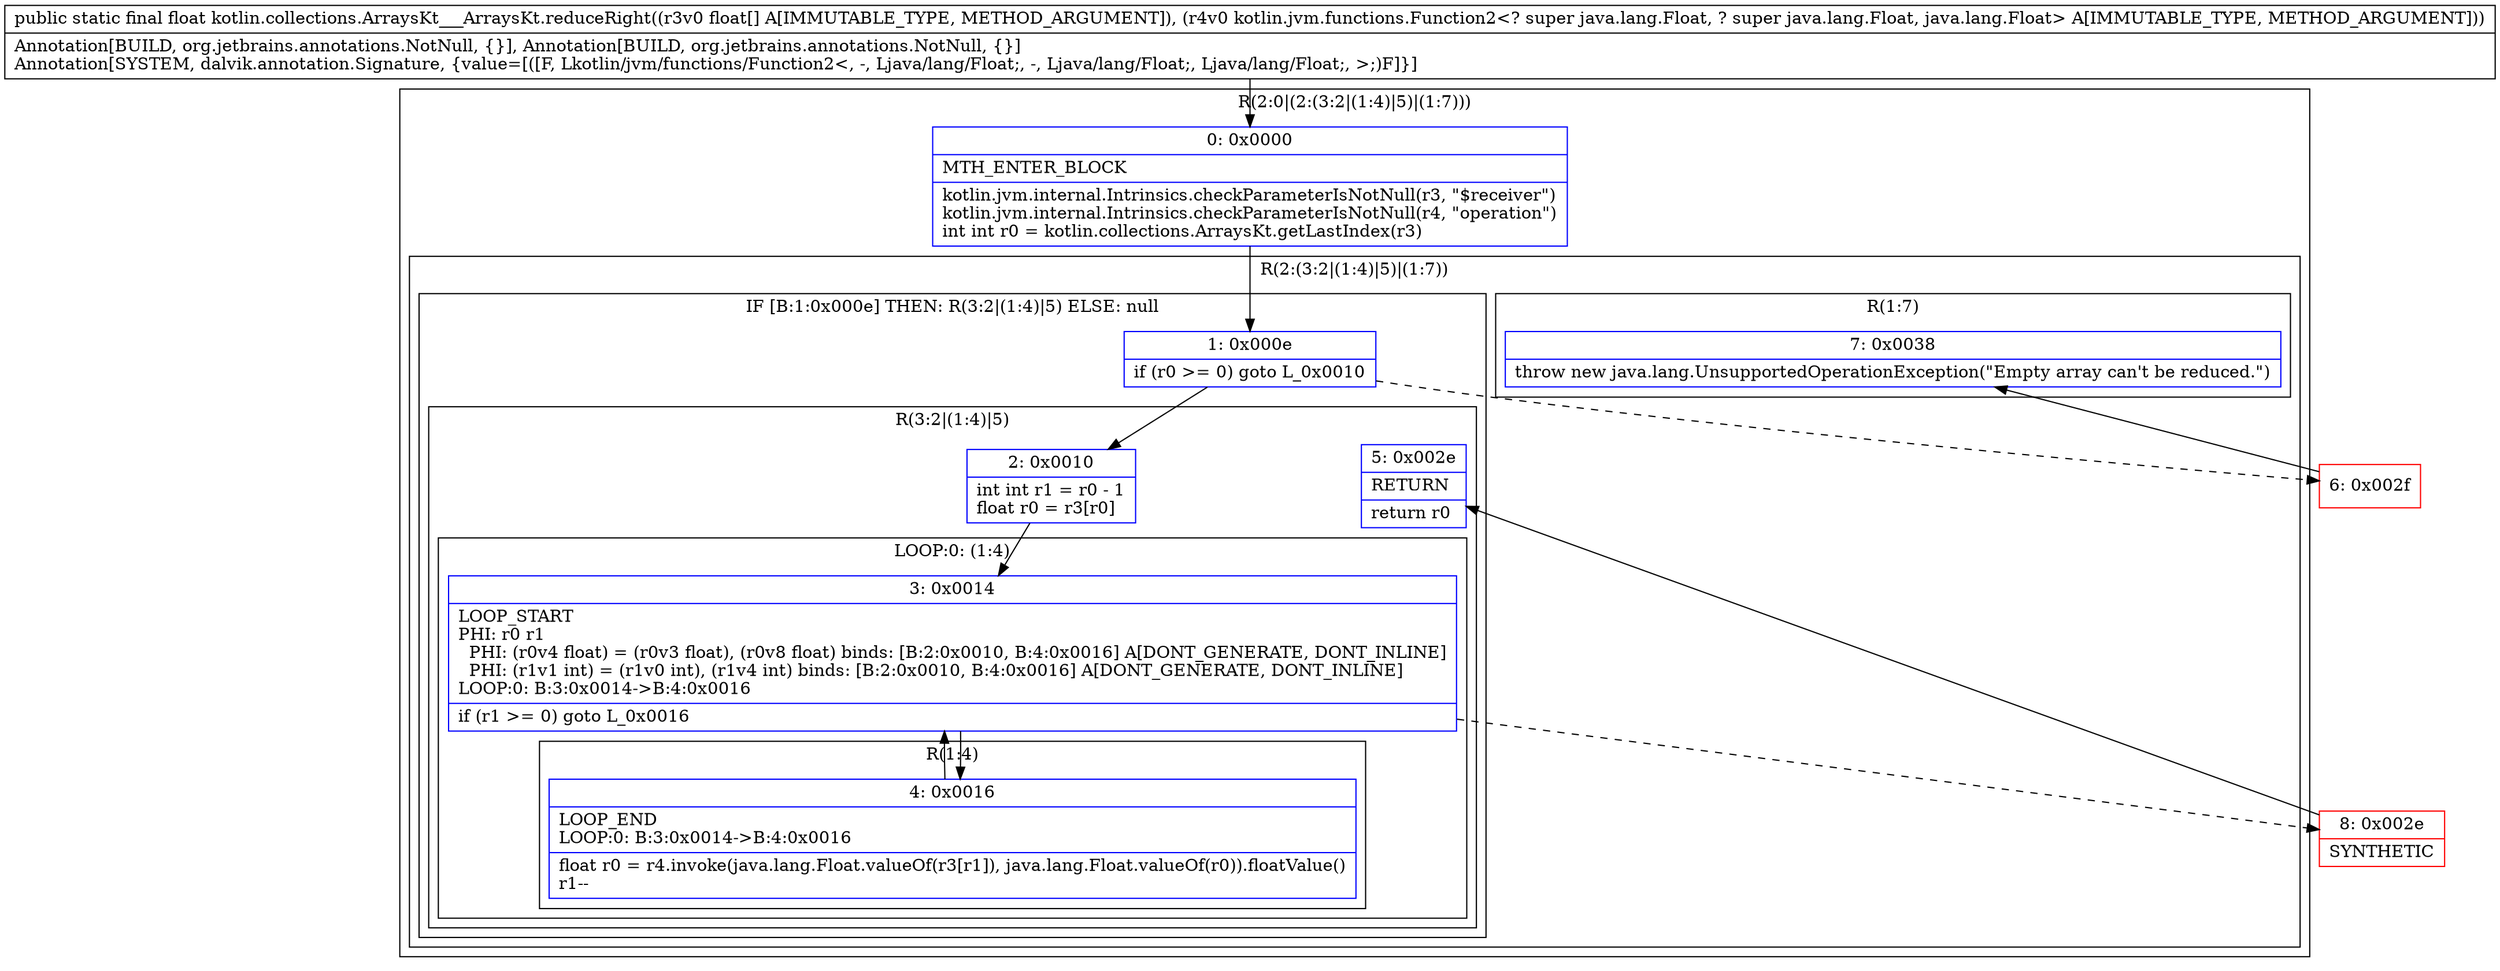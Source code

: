 digraph "CFG forkotlin.collections.ArraysKt___ArraysKt.reduceRight([FLkotlin\/jvm\/functions\/Function2;)F" {
subgraph cluster_Region_1129627875 {
label = "R(2:0|(2:(3:2|(1:4)|5)|(1:7)))";
node [shape=record,color=blue];
Node_0 [shape=record,label="{0\:\ 0x0000|MTH_ENTER_BLOCK\l|kotlin.jvm.internal.Intrinsics.checkParameterIsNotNull(r3, \"$receiver\")\lkotlin.jvm.internal.Intrinsics.checkParameterIsNotNull(r4, \"operation\")\lint int r0 = kotlin.collections.ArraysKt.getLastIndex(r3)\l}"];
subgraph cluster_Region_1950340574 {
label = "R(2:(3:2|(1:4)|5)|(1:7))";
node [shape=record,color=blue];
subgraph cluster_IfRegion_186608182 {
label = "IF [B:1:0x000e] THEN: R(3:2|(1:4)|5) ELSE: null";
node [shape=record,color=blue];
Node_1 [shape=record,label="{1\:\ 0x000e|if (r0 \>= 0) goto L_0x0010\l}"];
subgraph cluster_Region_1505070134 {
label = "R(3:2|(1:4)|5)";
node [shape=record,color=blue];
Node_2 [shape=record,label="{2\:\ 0x0010|int int r1 = r0 \- 1\lfloat r0 = r3[r0]\l}"];
subgraph cluster_LoopRegion_972430064 {
label = "LOOP:0: (1:4)";
node [shape=record,color=blue];
Node_3 [shape=record,label="{3\:\ 0x0014|LOOP_START\lPHI: r0 r1 \l  PHI: (r0v4 float) = (r0v3 float), (r0v8 float) binds: [B:2:0x0010, B:4:0x0016] A[DONT_GENERATE, DONT_INLINE]\l  PHI: (r1v1 int) = (r1v0 int), (r1v4 int) binds: [B:2:0x0010, B:4:0x0016] A[DONT_GENERATE, DONT_INLINE]\lLOOP:0: B:3:0x0014\-\>B:4:0x0016\l|if (r1 \>= 0) goto L_0x0016\l}"];
subgraph cluster_Region_1547732725 {
label = "R(1:4)";
node [shape=record,color=blue];
Node_4 [shape=record,label="{4\:\ 0x0016|LOOP_END\lLOOP:0: B:3:0x0014\-\>B:4:0x0016\l|float r0 = r4.invoke(java.lang.Float.valueOf(r3[r1]), java.lang.Float.valueOf(r0)).floatValue()\lr1\-\-\l}"];
}
}
Node_5 [shape=record,label="{5\:\ 0x002e|RETURN\l|return r0\l}"];
}
}
subgraph cluster_Region_1962326465 {
label = "R(1:7)";
node [shape=record,color=blue];
Node_7 [shape=record,label="{7\:\ 0x0038|throw new java.lang.UnsupportedOperationException(\"Empty array can't be reduced.\")\l}"];
}
}
}
Node_6 [shape=record,color=red,label="{6\:\ 0x002f}"];
Node_8 [shape=record,color=red,label="{8\:\ 0x002e|SYNTHETIC\l}"];
MethodNode[shape=record,label="{public static final float kotlin.collections.ArraysKt___ArraysKt.reduceRight((r3v0 float[] A[IMMUTABLE_TYPE, METHOD_ARGUMENT]), (r4v0 kotlin.jvm.functions.Function2\<? super java.lang.Float, ? super java.lang.Float, java.lang.Float\> A[IMMUTABLE_TYPE, METHOD_ARGUMENT]))  | Annotation[BUILD, org.jetbrains.annotations.NotNull, \{\}], Annotation[BUILD, org.jetbrains.annotations.NotNull, \{\}]\lAnnotation[SYSTEM, dalvik.annotation.Signature, \{value=[([F, Lkotlin\/jvm\/functions\/Function2\<, \-, Ljava\/lang\/Float;, \-, Ljava\/lang\/Float;, Ljava\/lang\/Float;, \>;)F]\}]\l}"];
MethodNode -> Node_0;
Node_0 -> Node_1;
Node_1 -> Node_2;
Node_1 -> Node_6[style=dashed];
Node_2 -> Node_3;
Node_3 -> Node_4;
Node_3 -> Node_8[style=dashed];
Node_4 -> Node_3;
Node_6 -> Node_7;
Node_8 -> Node_5;
}

